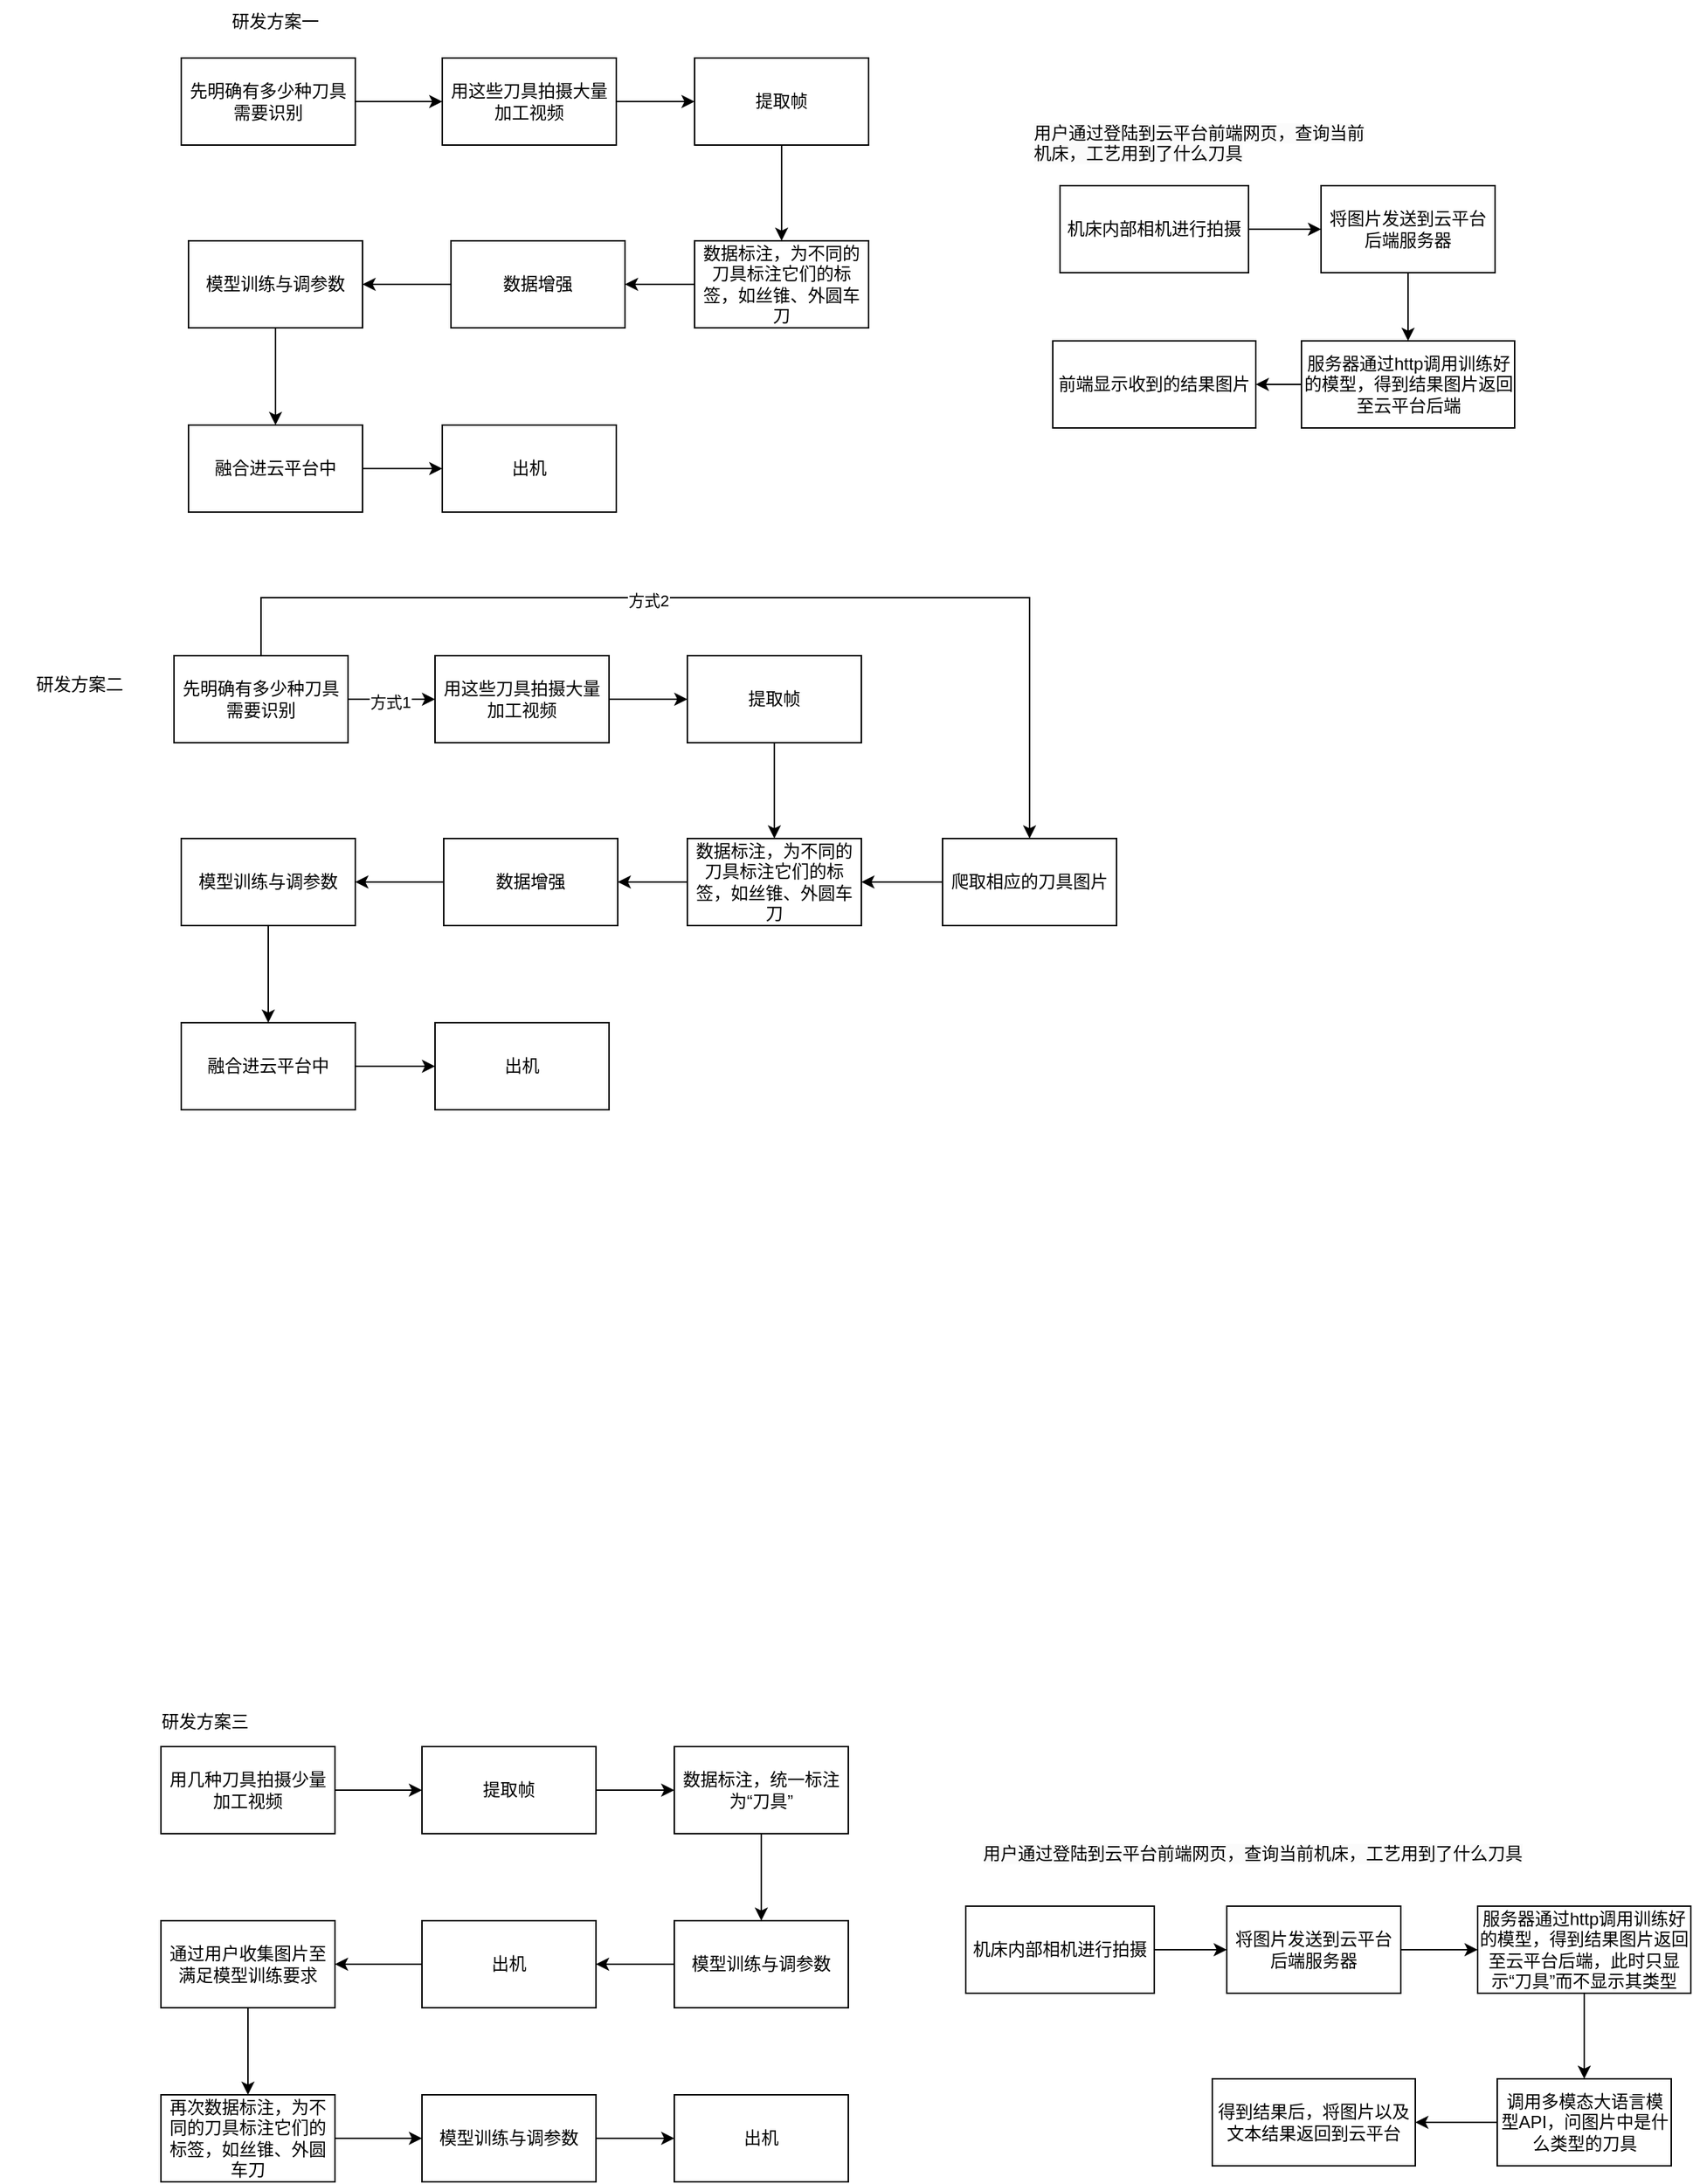 <mxfile version="26.0.16">
  <diagram name="第 1 页" id="mRTJMEbK_BDoFnGVs-Dx">
    <mxGraphModel dx="1570" dy="665" grid="0" gridSize="10" guides="1" tooltips="1" connect="1" arrows="1" fold="1" page="0" pageScale="1" pageWidth="827" pageHeight="1169" math="0" shadow="0">
      <root>
        <mxCell id="0" />
        <mxCell id="1" parent="0" />
        <mxCell id="Yelha0Kg6dsWEkXLYgLJ-6" style="edgeStyle=orthogonalEdgeStyle;rounded=0;orthogonalLoop=1;jettySize=auto;html=1;" parent="1" source="Yelha0Kg6dsWEkXLYgLJ-1" target="Yelha0Kg6dsWEkXLYgLJ-2" edge="1">
          <mxGeometry relative="1" as="geometry" />
        </mxCell>
        <mxCell id="Yelha0Kg6dsWEkXLYgLJ-1" value="用这些刀具拍摄大量加工视频" style="rounded=0;whiteSpace=wrap;html=1;" parent="1" vertex="1">
          <mxGeometry x="180" y="140" width="120" height="60" as="geometry" />
        </mxCell>
        <mxCell id="bmIZgcjkjApxQ_gLFIaj-6" value="" style="edgeStyle=orthogonalEdgeStyle;rounded=0;orthogonalLoop=1;jettySize=auto;html=1;" parent="1" source="Yelha0Kg6dsWEkXLYgLJ-2" target="Yelha0Kg6dsWEkXLYgLJ-3" edge="1">
          <mxGeometry relative="1" as="geometry" />
        </mxCell>
        <mxCell id="Yelha0Kg6dsWEkXLYgLJ-2" value="提取帧" style="rounded=0;whiteSpace=wrap;html=1;" parent="1" vertex="1">
          <mxGeometry x="354" y="140" width="120" height="60" as="geometry" />
        </mxCell>
        <mxCell id="bmIZgcjkjApxQ_gLFIaj-7" value="" style="edgeStyle=orthogonalEdgeStyle;rounded=0;orthogonalLoop=1;jettySize=auto;html=1;" parent="1" source="Yelha0Kg6dsWEkXLYgLJ-4" target="Yelha0Kg6dsWEkXLYgLJ-5" edge="1">
          <mxGeometry relative="1" as="geometry" />
        </mxCell>
        <mxCell id="Yelha0Kg6dsWEkXLYgLJ-4" value="数据增强" style="rounded=0;whiteSpace=wrap;html=1;" parent="1" vertex="1">
          <mxGeometry x="186" y="266" width="120" height="60" as="geometry" />
        </mxCell>
        <mxCell id="bmIZgcjkjApxQ_gLFIaj-2" value="" style="edgeStyle=orthogonalEdgeStyle;rounded=0;orthogonalLoop=1;jettySize=auto;html=1;" parent="1" source="Yelha0Kg6dsWEkXLYgLJ-5" target="bmIZgcjkjApxQ_gLFIaj-1" edge="1">
          <mxGeometry relative="1" as="geometry" />
        </mxCell>
        <mxCell id="Yelha0Kg6dsWEkXLYgLJ-5" value="模型训练与调参数" style="rounded=0;whiteSpace=wrap;html=1;" parent="1" vertex="1">
          <mxGeometry x="5" y="266" width="120" height="60" as="geometry" />
        </mxCell>
        <mxCell id="Yelha0Kg6dsWEkXLYgLJ-10" value="出机" style="rounded=0;whiteSpace=wrap;html=1;" parent="1" vertex="1">
          <mxGeometry x="180" y="393" width="120" height="60" as="geometry" />
        </mxCell>
        <mxCell id="Yelha0Kg6dsWEkXLYgLJ-17" style="edgeStyle=orthogonalEdgeStyle;rounded=0;orthogonalLoop=1;jettySize=auto;html=1;" parent="1" source="Yelha0Kg6dsWEkXLYgLJ-12" target="Yelha0Kg6dsWEkXLYgLJ-13" edge="1">
          <mxGeometry relative="1" as="geometry" />
        </mxCell>
        <mxCell id="Yelha0Kg6dsWEkXLYgLJ-12" value="用几种刀具拍摄少量加工视频" style="rounded=0;whiteSpace=wrap;html=1;" parent="1" vertex="1">
          <mxGeometry x="-14" y="1304" width="120" height="60" as="geometry" />
        </mxCell>
        <mxCell id="Yelha0Kg6dsWEkXLYgLJ-19" style="edgeStyle=orthogonalEdgeStyle;rounded=0;orthogonalLoop=1;jettySize=auto;html=1;" parent="1" source="Yelha0Kg6dsWEkXLYgLJ-13" target="Yelha0Kg6dsWEkXLYgLJ-18" edge="1">
          <mxGeometry relative="1" as="geometry" />
        </mxCell>
        <mxCell id="Yelha0Kg6dsWEkXLYgLJ-13" value="提取帧" style="rounded=0;whiteSpace=wrap;html=1;" parent="1" vertex="1">
          <mxGeometry x="166" y="1304" width="120" height="60" as="geometry" />
        </mxCell>
        <mxCell id="Yelha0Kg6dsWEkXLYgLJ-15" style="edgeStyle=orthogonalEdgeStyle;rounded=0;orthogonalLoop=1;jettySize=auto;html=1;" parent="1" source="Yelha0Kg6dsWEkXLYgLJ-14" target="Yelha0Kg6dsWEkXLYgLJ-1" edge="1">
          <mxGeometry relative="1" as="geometry" />
        </mxCell>
        <mxCell id="Yelha0Kg6dsWEkXLYgLJ-14" value="先明确有多少种刀具需要识别" style="rounded=0;whiteSpace=wrap;html=1;" parent="1" vertex="1">
          <mxGeometry y="140" width="120" height="60" as="geometry" />
        </mxCell>
        <mxCell id="Yelha0Kg6dsWEkXLYgLJ-21" style="edgeStyle=orthogonalEdgeStyle;rounded=0;orthogonalLoop=1;jettySize=auto;html=1;" parent="1" source="Yelha0Kg6dsWEkXLYgLJ-18" target="Yelha0Kg6dsWEkXLYgLJ-20" edge="1">
          <mxGeometry relative="1" as="geometry" />
        </mxCell>
        <mxCell id="Yelha0Kg6dsWEkXLYgLJ-18" value="数据标注，统一标注为“刀具”" style="rounded=0;whiteSpace=wrap;html=1;" parent="1" vertex="1">
          <mxGeometry x="340" y="1304" width="120" height="60" as="geometry" />
        </mxCell>
        <mxCell id="Yelha0Kg6dsWEkXLYgLJ-23" style="edgeStyle=orthogonalEdgeStyle;rounded=0;orthogonalLoop=1;jettySize=auto;html=1;entryX=0.5;entryY=0;entryDx=0;entryDy=0;exitX=1;exitY=0.5;exitDx=0;exitDy=0;" parent="1" source="Yelha0Kg6dsWEkXLYgLJ-22" target="Yelha0Kg6dsWEkXLYgLJ-22" edge="1">
          <mxGeometry relative="1" as="geometry">
            <Array as="points">
              <mxPoint x="226" y="1454" />
            </Array>
          </mxGeometry>
        </mxCell>
        <mxCell id="Yelha0Kg6dsWEkXLYgLJ-34" value="" style="edgeStyle=orthogonalEdgeStyle;rounded=0;orthogonalLoop=1;jettySize=auto;html=1;" parent="1" source="Yelha0Kg6dsWEkXLYgLJ-20" target="Yelha0Kg6dsWEkXLYgLJ-22" edge="1">
          <mxGeometry relative="1" as="geometry" />
        </mxCell>
        <mxCell id="Yelha0Kg6dsWEkXLYgLJ-20" value="模型训练与调参数" style="rounded=0;whiteSpace=wrap;html=1;" parent="1" vertex="1">
          <mxGeometry x="340" y="1424" width="120" height="60" as="geometry" />
        </mxCell>
        <mxCell id="Yelha0Kg6dsWEkXLYgLJ-36" value="" style="edgeStyle=orthogonalEdgeStyle;rounded=0;orthogonalLoop=1;jettySize=auto;html=1;" parent="1" source="Yelha0Kg6dsWEkXLYgLJ-22" target="Yelha0Kg6dsWEkXLYgLJ-35" edge="1">
          <mxGeometry relative="1" as="geometry" />
        </mxCell>
        <mxCell id="Yelha0Kg6dsWEkXLYgLJ-22" value="出机" style="rounded=0;whiteSpace=wrap;html=1;" parent="1" vertex="1">
          <mxGeometry x="166" y="1424" width="120" height="60" as="geometry" />
        </mxCell>
        <mxCell id="Yelha0Kg6dsWEkXLYgLJ-28" style="edgeStyle=orthogonalEdgeStyle;rounded=0;orthogonalLoop=1;jettySize=auto;html=1;exitX=1;exitY=0.5;exitDx=0;exitDy=0;entryX=0;entryY=0.5;entryDx=0;entryDy=0;" parent="1" source="Yelha0Kg6dsWEkXLYgLJ-24" target="Yelha0Kg6dsWEkXLYgLJ-27" edge="1">
          <mxGeometry relative="1" as="geometry" />
        </mxCell>
        <mxCell id="Yelha0Kg6dsWEkXLYgLJ-24" value="机床内部相机进行拍摄" style="rounded=0;whiteSpace=wrap;html=1;" parent="1" vertex="1">
          <mxGeometry x="606" y="228" width="130" height="60" as="geometry" />
        </mxCell>
        <mxCell id="Yelha0Kg6dsWEkXLYgLJ-25" value="&lt;span style=&quot;color: rgb(0, 0, 0); font-family: Helvetica; font-size: 12px; font-style: normal; font-variant-ligatures: normal; font-variant-caps: normal; font-weight: 400; letter-spacing: normal; orphans: 2; text-align: center; text-indent: 0px; text-transform: none; widows: 2; word-spacing: 0px; -webkit-text-stroke-width: 0px; white-space: normal; background-color: rgb(251, 251, 251); text-decoration-thickness: initial; text-decoration-style: initial; text-decoration-color: initial; float: none; display: inline !important;&quot;&gt;用户通过登陆到云平台前端网页，查询当前机床，工艺用到了什么刀具&lt;/span&gt;" style="text;whiteSpace=wrap;html=1;" parent="1" vertex="1">
          <mxGeometry x="586" y="178" width="230" height="40" as="geometry" />
        </mxCell>
        <mxCell id="Yelha0Kg6dsWEkXLYgLJ-26" value="研发方案一" style="text;html=1;align=center;verticalAlign=middle;whiteSpace=wrap;rounded=0;" parent="1" vertex="1">
          <mxGeometry x="10" y="100" width="110" height="30" as="geometry" />
        </mxCell>
        <mxCell id="Yelha0Kg6dsWEkXLYgLJ-30" style="edgeStyle=orthogonalEdgeStyle;rounded=0;orthogonalLoop=1;jettySize=auto;html=1;" parent="1" source="Yelha0Kg6dsWEkXLYgLJ-27" target="Yelha0Kg6dsWEkXLYgLJ-29" edge="1">
          <mxGeometry relative="1" as="geometry" />
        </mxCell>
        <mxCell id="Yelha0Kg6dsWEkXLYgLJ-27" value="将图片发送到云平台后端服务器" style="rounded=0;whiteSpace=wrap;html=1;" parent="1" vertex="1">
          <mxGeometry x="786" y="228" width="120" height="60" as="geometry" />
        </mxCell>
        <mxCell id="Yelha0Kg6dsWEkXLYgLJ-32" style="edgeStyle=orthogonalEdgeStyle;rounded=0;orthogonalLoop=1;jettySize=auto;html=1;" parent="1" source="Yelha0Kg6dsWEkXLYgLJ-29" target="Yelha0Kg6dsWEkXLYgLJ-31" edge="1">
          <mxGeometry relative="1" as="geometry" />
        </mxCell>
        <mxCell id="Yelha0Kg6dsWEkXLYgLJ-29" value="服务器通过http调用训练好的模型，得到结果图片返回至云平台后端" style="rounded=0;whiteSpace=wrap;html=1;" parent="1" vertex="1">
          <mxGeometry x="772.5" y="335" width="147" height="60" as="geometry" />
        </mxCell>
        <mxCell id="Yelha0Kg6dsWEkXLYgLJ-31" value="前端显示收到的结果图片" style="rounded=0;whiteSpace=wrap;html=1;" parent="1" vertex="1">
          <mxGeometry x="601" y="335" width="140" height="60" as="geometry" />
        </mxCell>
        <mxCell id="Yelha0Kg6dsWEkXLYgLJ-33" value="研发方案三" style="text;html=1;align=center;verticalAlign=middle;resizable=0;points=[];autosize=1;strokeColor=none;fillColor=none;" parent="1" vertex="1">
          <mxGeometry x="-23" y="1274" width="78" height="26" as="geometry" />
        </mxCell>
        <mxCell id="Yelha0Kg6dsWEkXLYgLJ-39" value="" style="edgeStyle=orthogonalEdgeStyle;rounded=0;orthogonalLoop=1;jettySize=auto;html=1;" parent="1" source="Yelha0Kg6dsWEkXLYgLJ-35" target="Yelha0Kg6dsWEkXLYgLJ-37" edge="1">
          <mxGeometry relative="1" as="geometry" />
        </mxCell>
        <mxCell id="Yelha0Kg6dsWEkXLYgLJ-35" value="通过用户收集图片至满足模型训练要求" style="rounded=0;whiteSpace=wrap;html=1;" parent="1" vertex="1">
          <mxGeometry x="-14" y="1424" width="120" height="60" as="geometry" />
        </mxCell>
        <mxCell id="Yelha0Kg6dsWEkXLYgLJ-40" value="" style="edgeStyle=orthogonalEdgeStyle;rounded=0;orthogonalLoop=1;jettySize=auto;html=1;" parent="1" source="Yelha0Kg6dsWEkXLYgLJ-37" target="Yelha0Kg6dsWEkXLYgLJ-38" edge="1">
          <mxGeometry relative="1" as="geometry" />
        </mxCell>
        <mxCell id="Yelha0Kg6dsWEkXLYgLJ-37" value="再次数据标注，为不同的刀具标注它们的标签，如丝锥、外圆车刀" style="rounded=0;whiteSpace=wrap;html=1;" parent="1" vertex="1">
          <mxGeometry x="-14" y="1544" width="120" height="60" as="geometry" />
        </mxCell>
        <mxCell id="Yelha0Kg6dsWEkXLYgLJ-42" value="" style="edgeStyle=orthogonalEdgeStyle;rounded=0;orthogonalLoop=1;jettySize=auto;html=1;" parent="1" source="Yelha0Kg6dsWEkXLYgLJ-38" target="Yelha0Kg6dsWEkXLYgLJ-41" edge="1">
          <mxGeometry relative="1" as="geometry" />
        </mxCell>
        <mxCell id="Yelha0Kg6dsWEkXLYgLJ-38" value="模型训练与调参数" style="rounded=0;whiteSpace=wrap;html=1;" parent="1" vertex="1">
          <mxGeometry x="166" y="1544" width="120" height="60" as="geometry" />
        </mxCell>
        <mxCell id="Yelha0Kg6dsWEkXLYgLJ-41" value="出机" style="rounded=0;whiteSpace=wrap;html=1;" parent="1" vertex="1">
          <mxGeometry x="340" y="1544" width="120" height="60" as="geometry" />
        </mxCell>
        <mxCell id="Yelha0Kg6dsWEkXLYgLJ-43" value="&lt;span style=&quot;color: rgb(0, 0, 0); font-family: Helvetica; font-size: 12px; font-style: normal; font-variant-ligatures: normal; font-variant-caps: normal; font-weight: 400; letter-spacing: normal; orphans: 2; text-align: center; text-indent: 0px; text-transform: none; widows: 2; word-spacing: 0px; -webkit-text-stroke-width: 0px; white-space: normal; background-color: rgb(251, 251, 251); text-decoration-thickness: initial; text-decoration-style: initial; text-decoration-color: initial; display: inline !important; float: none;&quot;&gt;用户通过登陆到云平台前端网页，查询当前机床，工艺用到了什么刀具&lt;/span&gt;" style="text;whiteSpace=wrap;html=1;" parent="1" vertex="1">
          <mxGeometry x="551" y="1364" width="410" height="40" as="geometry" />
        </mxCell>
        <mxCell id="Yelha0Kg6dsWEkXLYgLJ-44" style="edgeStyle=orthogonalEdgeStyle;rounded=0;orthogonalLoop=1;jettySize=auto;html=1;exitX=1;exitY=0.5;exitDx=0;exitDy=0;entryX=0;entryY=0.5;entryDx=0;entryDy=0;" parent="1" source="Yelha0Kg6dsWEkXLYgLJ-45" target="Yelha0Kg6dsWEkXLYgLJ-47" edge="1">
          <mxGeometry relative="1" as="geometry" />
        </mxCell>
        <mxCell id="Yelha0Kg6dsWEkXLYgLJ-45" value="机床内部相机进行拍摄" style="rounded=0;whiteSpace=wrap;html=1;" parent="1" vertex="1">
          <mxGeometry x="541" y="1414" width="130" height="60" as="geometry" />
        </mxCell>
        <mxCell id="Yelha0Kg6dsWEkXLYgLJ-46" style="edgeStyle=orthogonalEdgeStyle;rounded=0;orthogonalLoop=1;jettySize=auto;html=1;" parent="1" source="Yelha0Kg6dsWEkXLYgLJ-47" target="Yelha0Kg6dsWEkXLYgLJ-49" edge="1">
          <mxGeometry relative="1" as="geometry" />
        </mxCell>
        <mxCell id="Yelha0Kg6dsWEkXLYgLJ-47" value="将图片发送到云平台后端服务器" style="rounded=0;whiteSpace=wrap;html=1;" parent="1" vertex="1">
          <mxGeometry x="721" y="1414" width="120" height="60" as="geometry" />
        </mxCell>
        <mxCell id="Yelha0Kg6dsWEkXLYgLJ-54" value="" style="edgeStyle=orthogonalEdgeStyle;rounded=0;orthogonalLoop=1;jettySize=auto;html=1;" parent="1" source="Yelha0Kg6dsWEkXLYgLJ-49" target="Yelha0Kg6dsWEkXLYgLJ-53" edge="1">
          <mxGeometry relative="1" as="geometry" />
        </mxCell>
        <mxCell id="Yelha0Kg6dsWEkXLYgLJ-49" value="服务器通过http调用训练好的模型，得到结果图片返回至云平台后端，此时只显示“刀具”而不显示其类型" style="rounded=0;whiteSpace=wrap;html=1;" parent="1" vertex="1">
          <mxGeometry x="894" y="1414" width="147" height="60" as="geometry" />
        </mxCell>
        <mxCell id="Yelha0Kg6dsWEkXLYgLJ-50" value="得到结果后，将图片以及文本结果返回到云平台" style="rounded=0;whiteSpace=wrap;html=1;" parent="1" vertex="1">
          <mxGeometry x="711" y="1533" width="140" height="60" as="geometry" />
        </mxCell>
        <mxCell id="Yelha0Kg6dsWEkXLYgLJ-55" value="" style="edgeStyle=orthogonalEdgeStyle;rounded=0;orthogonalLoop=1;jettySize=auto;html=1;" parent="1" source="Yelha0Kg6dsWEkXLYgLJ-53" target="Yelha0Kg6dsWEkXLYgLJ-50" edge="1">
          <mxGeometry relative="1" as="geometry" />
        </mxCell>
        <mxCell id="Yelha0Kg6dsWEkXLYgLJ-53" value="调用多模态大语言模型API，问图片中是什么类型的刀具" style="rounded=0;whiteSpace=wrap;html=1;" parent="1" vertex="1">
          <mxGeometry x="907.5" y="1533" width="120" height="60" as="geometry" />
        </mxCell>
        <mxCell id="bmIZgcjkjApxQ_gLFIaj-3" value="" style="edgeStyle=orthogonalEdgeStyle;rounded=0;orthogonalLoop=1;jettySize=auto;html=1;" parent="1" source="bmIZgcjkjApxQ_gLFIaj-1" target="Yelha0Kg6dsWEkXLYgLJ-10" edge="1">
          <mxGeometry relative="1" as="geometry" />
        </mxCell>
        <mxCell id="bmIZgcjkjApxQ_gLFIaj-1" value="融合进云平台中" style="rounded=0;whiteSpace=wrap;html=1;" parent="1" vertex="1">
          <mxGeometry x="5" y="393" width="120" height="60" as="geometry" />
        </mxCell>
        <mxCell id="bmIZgcjkjApxQ_gLFIaj-5" value="" style="edgeStyle=orthogonalEdgeStyle;rounded=0;orthogonalLoop=1;jettySize=auto;html=1;" parent="1" source="Yelha0Kg6dsWEkXLYgLJ-3" target="Yelha0Kg6dsWEkXLYgLJ-4" edge="1">
          <mxGeometry relative="1" as="geometry" />
        </mxCell>
        <mxCell id="Yelha0Kg6dsWEkXLYgLJ-3" value="数据标注，为不同的刀具标注它们的标签，如丝锥、外圆车刀" style="rounded=0;whiteSpace=wrap;html=1;" parent="1" vertex="1">
          <mxGeometry x="354" y="266" width="120" height="60" as="geometry" />
        </mxCell>
        <mxCell id="zrcEb40Eo6VAs7soIi2D-1" style="edgeStyle=orthogonalEdgeStyle;rounded=0;orthogonalLoop=1;jettySize=auto;html=1;" edge="1" parent="1" source="zrcEb40Eo6VAs7soIi2D-2" target="zrcEb40Eo6VAs7soIi2D-4">
          <mxGeometry relative="1" as="geometry" />
        </mxCell>
        <mxCell id="zrcEb40Eo6VAs7soIi2D-2" value="用这些刀具拍摄大量加工视频" style="rounded=0;whiteSpace=wrap;html=1;" vertex="1" parent="1">
          <mxGeometry x="175" y="552" width="120" height="60" as="geometry" />
        </mxCell>
        <mxCell id="zrcEb40Eo6VAs7soIi2D-3" value="" style="edgeStyle=orthogonalEdgeStyle;rounded=0;orthogonalLoop=1;jettySize=auto;html=1;" edge="1" parent="1" source="zrcEb40Eo6VAs7soIi2D-4" target="zrcEb40Eo6VAs7soIi2D-16">
          <mxGeometry relative="1" as="geometry" />
        </mxCell>
        <mxCell id="zrcEb40Eo6VAs7soIi2D-4" value="提取帧" style="rounded=0;whiteSpace=wrap;html=1;" vertex="1" parent="1">
          <mxGeometry x="349" y="552" width="120" height="60" as="geometry" />
        </mxCell>
        <mxCell id="zrcEb40Eo6VAs7soIi2D-5" value="" style="edgeStyle=orthogonalEdgeStyle;rounded=0;orthogonalLoop=1;jettySize=auto;html=1;" edge="1" parent="1" source="zrcEb40Eo6VAs7soIi2D-6" target="zrcEb40Eo6VAs7soIi2D-8">
          <mxGeometry relative="1" as="geometry" />
        </mxCell>
        <mxCell id="zrcEb40Eo6VAs7soIi2D-6" value="数据增强" style="rounded=0;whiteSpace=wrap;html=1;" vertex="1" parent="1">
          <mxGeometry x="181" y="678" width="120" height="60" as="geometry" />
        </mxCell>
        <mxCell id="zrcEb40Eo6VAs7soIi2D-7" value="" style="edgeStyle=orthogonalEdgeStyle;rounded=0;orthogonalLoop=1;jettySize=auto;html=1;" edge="1" parent="1" source="zrcEb40Eo6VAs7soIi2D-8" target="zrcEb40Eo6VAs7soIi2D-14">
          <mxGeometry relative="1" as="geometry" />
        </mxCell>
        <mxCell id="zrcEb40Eo6VAs7soIi2D-8" value="模型训练与调参数" style="rounded=0;whiteSpace=wrap;html=1;" vertex="1" parent="1">
          <mxGeometry y="678" width="120" height="60" as="geometry" />
        </mxCell>
        <mxCell id="zrcEb40Eo6VAs7soIi2D-9" value="出机" style="rounded=0;whiteSpace=wrap;html=1;" vertex="1" parent="1">
          <mxGeometry x="175" y="805" width="120" height="60" as="geometry" />
        </mxCell>
        <mxCell id="zrcEb40Eo6VAs7soIi2D-10" style="edgeStyle=orthogonalEdgeStyle;rounded=0;orthogonalLoop=1;jettySize=auto;html=1;" edge="1" parent="1" source="zrcEb40Eo6VAs7soIi2D-11" target="zrcEb40Eo6VAs7soIi2D-2">
          <mxGeometry relative="1" as="geometry" />
        </mxCell>
        <mxCell id="zrcEb40Eo6VAs7soIi2D-24" value="方式1" style="edgeLabel;html=1;align=center;verticalAlign=middle;resizable=0;points=[];" vertex="1" connectable="0" parent="zrcEb40Eo6VAs7soIi2D-10">
          <mxGeometry x="-0.033" y="-2" relative="1" as="geometry">
            <mxPoint as="offset" />
          </mxGeometry>
        </mxCell>
        <mxCell id="zrcEb40Eo6VAs7soIi2D-22" style="edgeStyle=orthogonalEdgeStyle;rounded=0;orthogonalLoop=1;jettySize=auto;html=1;entryX=0.5;entryY=0;entryDx=0;entryDy=0;" edge="1" parent="1" source="zrcEb40Eo6VAs7soIi2D-11" target="zrcEb40Eo6VAs7soIi2D-17">
          <mxGeometry relative="1" as="geometry">
            <Array as="points">
              <mxPoint x="55" y="512" />
              <mxPoint x="585" y="512" />
            </Array>
          </mxGeometry>
        </mxCell>
        <mxCell id="zrcEb40Eo6VAs7soIi2D-25" value="方式2" style="edgeLabel;html=1;align=center;verticalAlign=middle;resizable=0;points=[];" vertex="1" connectable="0" parent="zrcEb40Eo6VAs7soIi2D-22">
          <mxGeometry x="-0.166" y="-2" relative="1" as="geometry">
            <mxPoint as="offset" />
          </mxGeometry>
        </mxCell>
        <mxCell id="zrcEb40Eo6VAs7soIi2D-11" value="先明确有多少种刀具需要识别" style="rounded=0;whiteSpace=wrap;html=1;" vertex="1" parent="1">
          <mxGeometry x="-5" y="552" width="120" height="60" as="geometry" />
        </mxCell>
        <mxCell id="zrcEb40Eo6VAs7soIi2D-12" value="研发方案二" style="text;html=1;align=center;verticalAlign=middle;whiteSpace=wrap;rounded=0;" vertex="1" parent="1">
          <mxGeometry x="-125" y="557" width="110" height="30" as="geometry" />
        </mxCell>
        <mxCell id="zrcEb40Eo6VAs7soIi2D-13" value="" style="edgeStyle=orthogonalEdgeStyle;rounded=0;orthogonalLoop=1;jettySize=auto;html=1;" edge="1" parent="1" source="zrcEb40Eo6VAs7soIi2D-14" target="zrcEb40Eo6VAs7soIi2D-9">
          <mxGeometry relative="1" as="geometry" />
        </mxCell>
        <mxCell id="zrcEb40Eo6VAs7soIi2D-14" value="融合进云平台中" style="rounded=0;whiteSpace=wrap;html=1;" vertex="1" parent="1">
          <mxGeometry y="805" width="120" height="60" as="geometry" />
        </mxCell>
        <mxCell id="zrcEb40Eo6VAs7soIi2D-15" value="" style="edgeStyle=orthogonalEdgeStyle;rounded=0;orthogonalLoop=1;jettySize=auto;html=1;" edge="1" parent="1" source="zrcEb40Eo6VAs7soIi2D-16" target="zrcEb40Eo6VAs7soIi2D-6">
          <mxGeometry relative="1" as="geometry" />
        </mxCell>
        <mxCell id="zrcEb40Eo6VAs7soIi2D-16" value="数据标注，为不同的刀具标注它们的标签，如丝锥、外圆车刀" style="rounded=0;whiteSpace=wrap;html=1;" vertex="1" parent="1">
          <mxGeometry x="349" y="678" width="120" height="60" as="geometry" />
        </mxCell>
        <mxCell id="zrcEb40Eo6VAs7soIi2D-23" value="" style="edgeStyle=orthogonalEdgeStyle;rounded=0;orthogonalLoop=1;jettySize=auto;html=1;" edge="1" parent="1" source="zrcEb40Eo6VAs7soIi2D-17" target="zrcEb40Eo6VAs7soIi2D-16">
          <mxGeometry relative="1" as="geometry" />
        </mxCell>
        <mxCell id="zrcEb40Eo6VAs7soIi2D-17" value="爬取相应的刀具图片" style="rounded=0;whiteSpace=wrap;html=1;" vertex="1" parent="1">
          <mxGeometry x="525" y="678" width="120" height="60" as="geometry" />
        </mxCell>
      </root>
    </mxGraphModel>
  </diagram>
</mxfile>
